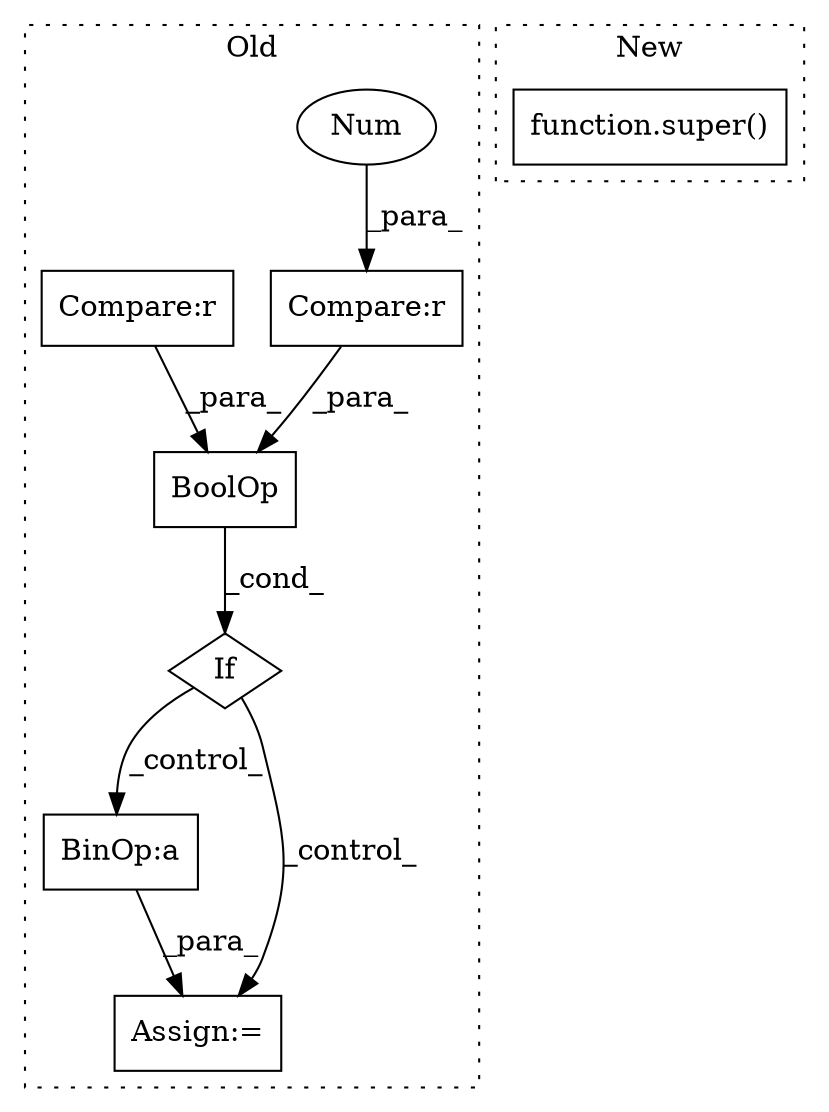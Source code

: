 digraph G {
subgraph cluster0 {
1 [label="BoolOp" a="72" s="672" l="49" shape="box"];
3 [label="If" a="96" s="669,721" l="3,14" shape="diamond"];
4 [label="Compare:r" a="40" s="672" l="11" shape="box"];
5 [label="Num" a="76" s="682" l="1" shape="ellipse"];
6 [label="Compare:r" a="40" s="687" l="34" shape="box"];
7 [label="BinOp:a" a="82" s="817" l="1" shape="box"];
8 [label="Assign:=" a="68" s="748" l="3" shape="box"];
label = "Old";
style="dotted";
}
subgraph cluster1 {
2 [label="function.super()" a="75" s="2008" l="7" shape="box"];
label = "New";
style="dotted";
}
1 -> 3 [label="_cond_"];
3 -> 8 [label="_control_"];
3 -> 7 [label="_control_"];
4 -> 1 [label="_para_"];
5 -> 4 [label="_para_"];
6 -> 1 [label="_para_"];
7 -> 8 [label="_para_"];
}